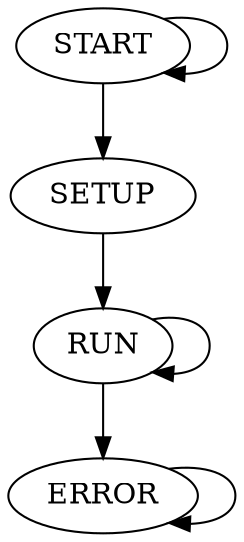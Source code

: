 digraph {
	START -> START
    START -> SETUP
    SETUP -> RUN
    RUN -> RUN
    RUN -> ERROR
    ERROR -> ERROR
}
